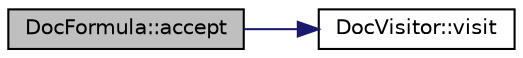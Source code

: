 digraph "DocFormula::accept"
{
 // LATEX_PDF_SIZE
  edge [fontname="Helvetica",fontsize="10",labelfontname="Helvetica",labelfontsize="10"];
  node [fontname="Helvetica",fontsize="10",shape=record];
  rankdir="LR";
  Node1 [label="DocFormula::accept",height=0.2,width=0.4,color="black", fillcolor="grey75", style="filled", fontcolor="black",tooltip=" "];
  Node1 -> Node2 [color="midnightblue",fontsize="10",style="solid",fontname="Helvetica"];
  Node2 [label="DocVisitor::visit",height=0.2,width=0.4,color="black", fillcolor="white", style="filled",URL="$classDocVisitor.html#aec59d1c93f82aad3569fb303f1e4d3f4",tooltip=" "];
}
